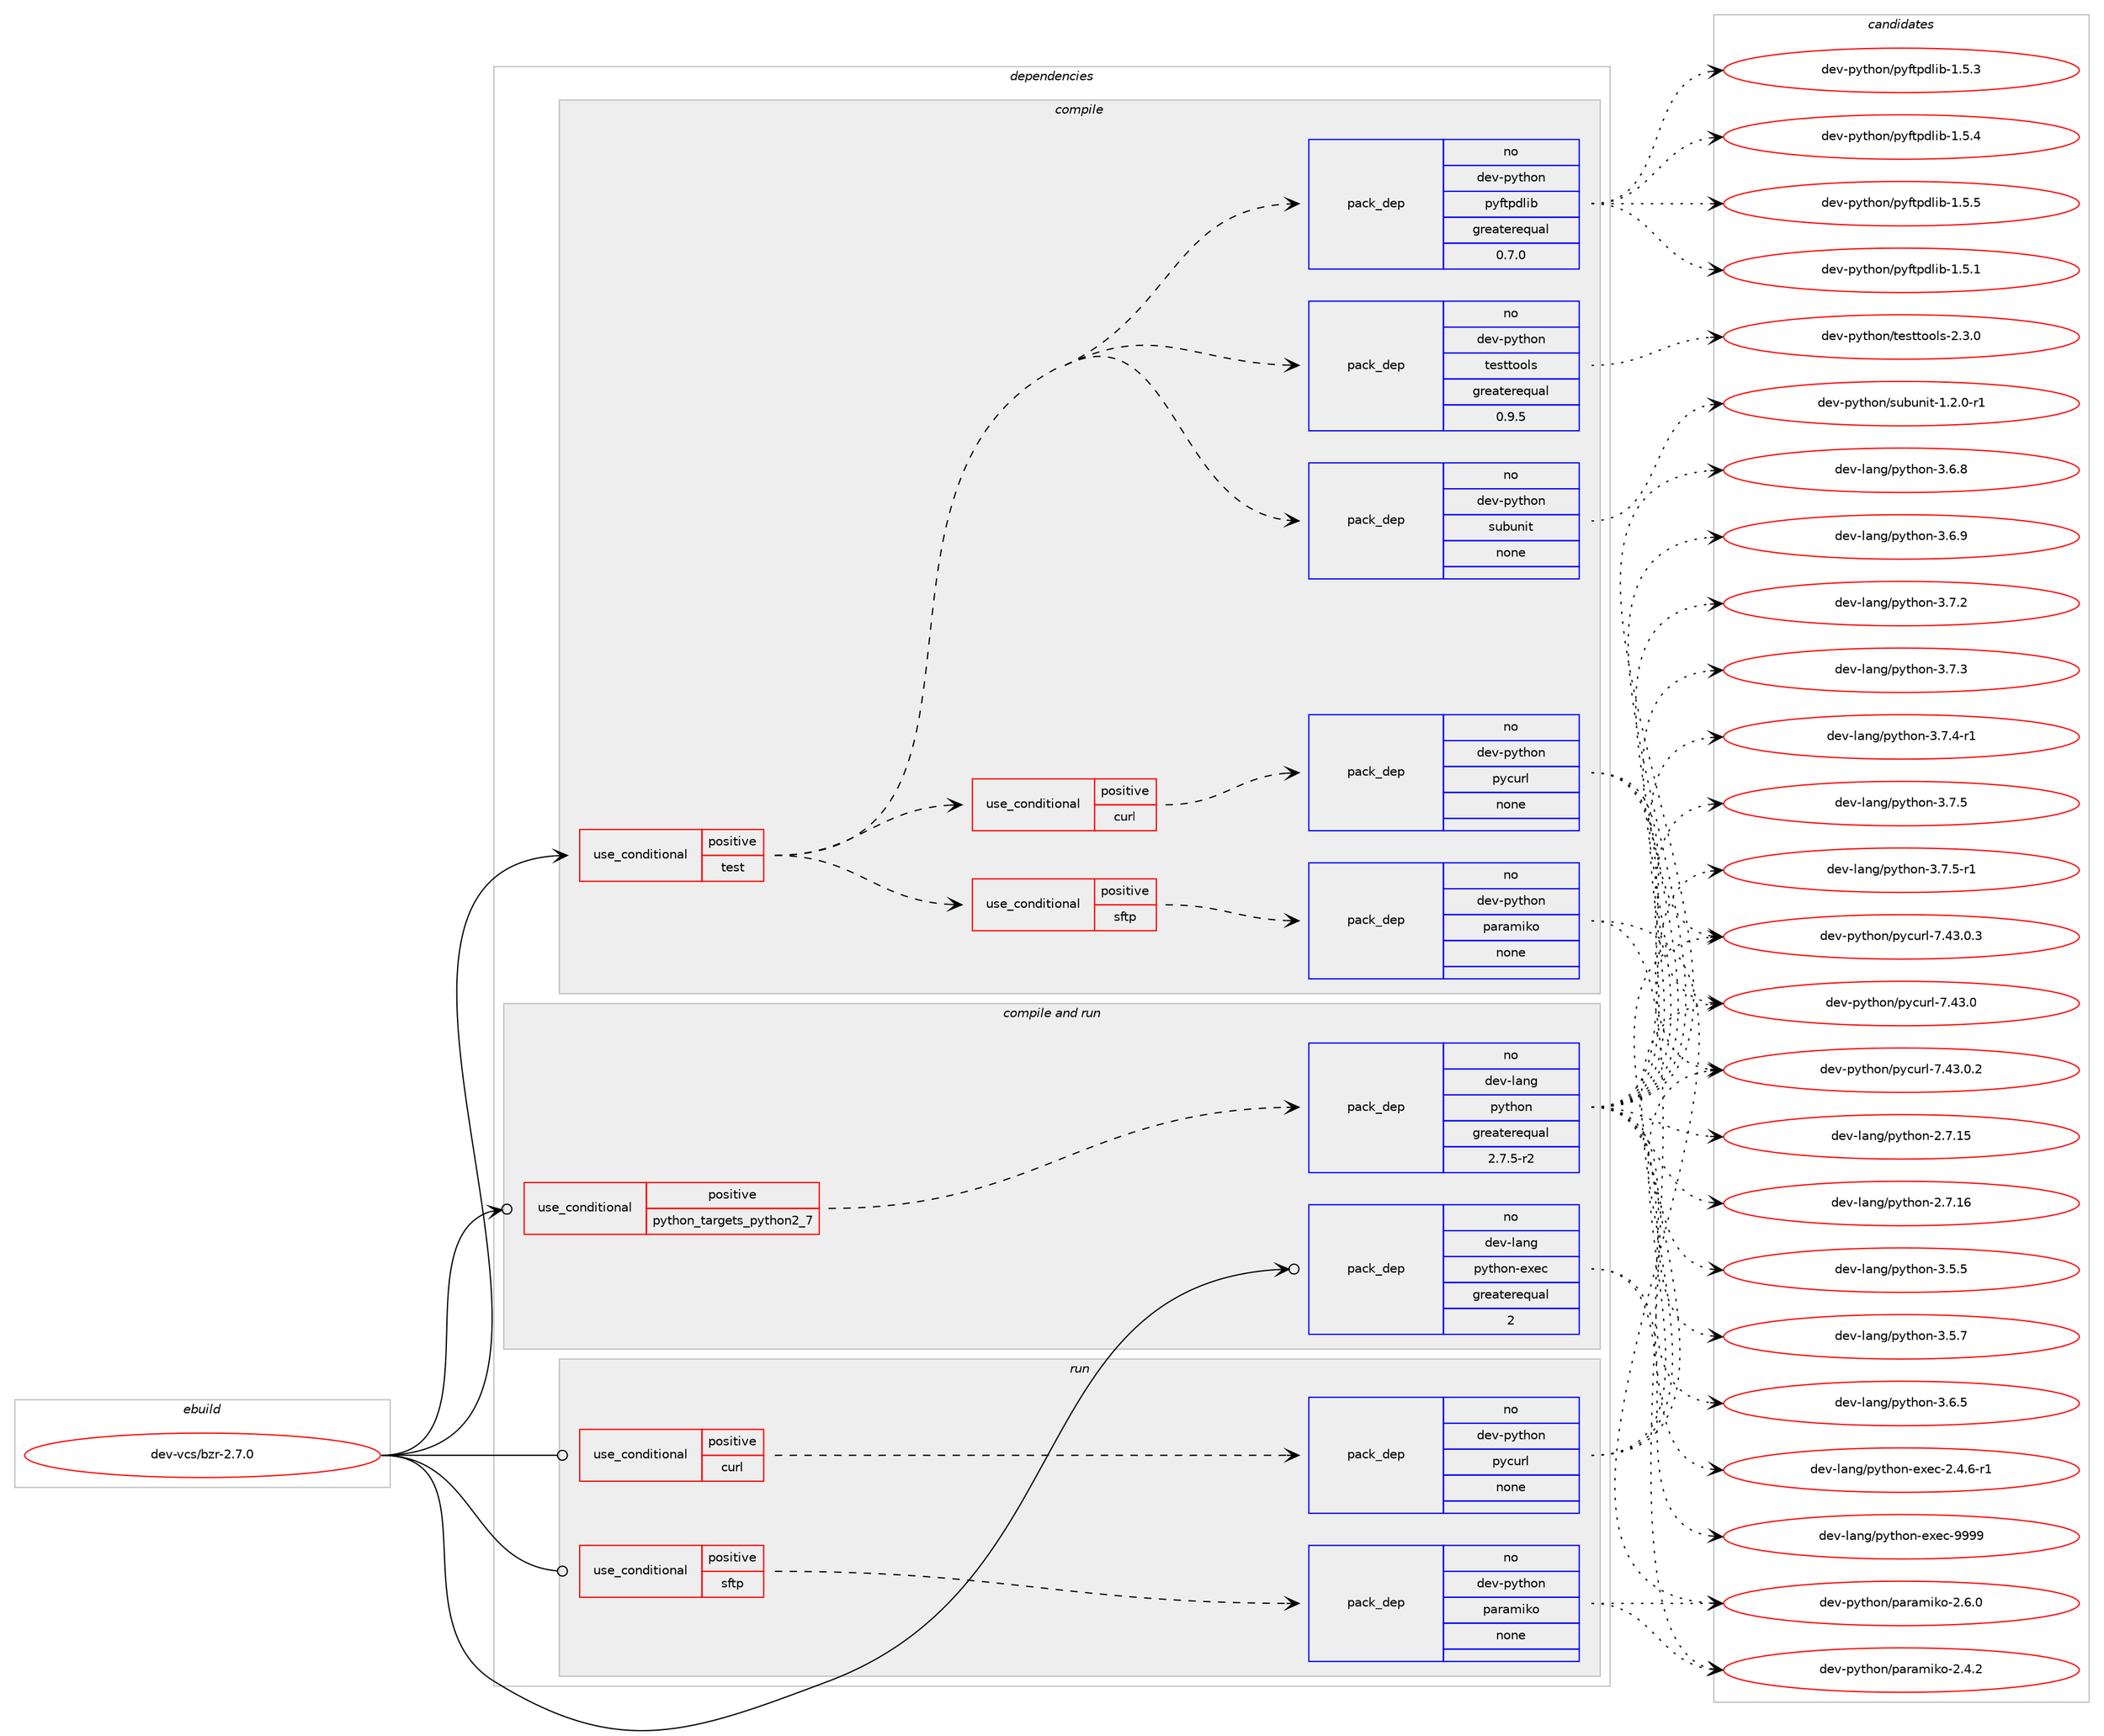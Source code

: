 digraph prolog {

# *************
# Graph options
# *************

newrank=true;
concentrate=true;
compound=true;
graph [rankdir=LR,fontname=Helvetica,fontsize=10,ranksep=1.5];#, ranksep=2.5, nodesep=0.2];
edge  [arrowhead=vee];
node  [fontname=Helvetica,fontsize=10];

# **********
# The ebuild
# **********

subgraph cluster_leftcol {
color=gray;
rank=same;
label=<<i>ebuild</i>>;
id [label="dev-vcs/bzr-2.7.0", color=red, width=4, href="../dev-vcs/bzr-2.7.0.svg"];
}

# ****************
# The dependencies
# ****************

subgraph cluster_midcol {
color=gray;
label=<<i>dependencies</i>>;
subgraph cluster_compile {
fillcolor="#eeeeee";
style=filled;
label=<<i>compile</i>>;
subgraph cond183482 {
dependency732959 [label=<<TABLE BORDER="0" CELLBORDER="1" CELLSPACING="0" CELLPADDING="4"><TR><TD ROWSPAN="3" CELLPADDING="10">use_conditional</TD></TR><TR><TD>positive</TD></TR><TR><TD>test</TD></TR></TABLE>>, shape=none, color=red];
subgraph cond183483 {
dependency732960 [label=<<TABLE BORDER="0" CELLBORDER="1" CELLSPACING="0" CELLPADDING="4"><TR><TD ROWSPAN="3" CELLPADDING="10">use_conditional</TD></TR><TR><TD>positive</TD></TR><TR><TD>curl</TD></TR></TABLE>>, shape=none, color=red];
subgraph pack537260 {
dependency732961 [label=<<TABLE BORDER="0" CELLBORDER="1" CELLSPACING="0" CELLPADDING="4" WIDTH="220"><TR><TD ROWSPAN="6" CELLPADDING="30">pack_dep</TD></TR><TR><TD WIDTH="110">no</TD></TR><TR><TD>dev-python</TD></TR><TR><TD>pycurl</TD></TR><TR><TD>none</TD></TR><TR><TD></TD></TR></TABLE>>, shape=none, color=blue];
}
dependency732960:e -> dependency732961:w [weight=20,style="dashed",arrowhead="vee"];
}
dependency732959:e -> dependency732960:w [weight=20,style="dashed",arrowhead="vee"];
subgraph cond183484 {
dependency732962 [label=<<TABLE BORDER="0" CELLBORDER="1" CELLSPACING="0" CELLPADDING="4"><TR><TD ROWSPAN="3" CELLPADDING="10">use_conditional</TD></TR><TR><TD>positive</TD></TR><TR><TD>sftp</TD></TR></TABLE>>, shape=none, color=red];
subgraph pack537261 {
dependency732963 [label=<<TABLE BORDER="0" CELLBORDER="1" CELLSPACING="0" CELLPADDING="4" WIDTH="220"><TR><TD ROWSPAN="6" CELLPADDING="30">pack_dep</TD></TR><TR><TD WIDTH="110">no</TD></TR><TR><TD>dev-python</TD></TR><TR><TD>paramiko</TD></TR><TR><TD>none</TD></TR><TR><TD></TD></TR></TABLE>>, shape=none, color=blue];
}
dependency732962:e -> dependency732963:w [weight=20,style="dashed",arrowhead="vee"];
}
dependency732959:e -> dependency732962:w [weight=20,style="dashed",arrowhead="vee"];
subgraph pack537262 {
dependency732964 [label=<<TABLE BORDER="0" CELLBORDER="1" CELLSPACING="0" CELLPADDING="4" WIDTH="220"><TR><TD ROWSPAN="6" CELLPADDING="30">pack_dep</TD></TR><TR><TD WIDTH="110">no</TD></TR><TR><TD>dev-python</TD></TR><TR><TD>pyftpdlib</TD></TR><TR><TD>greaterequal</TD></TR><TR><TD>0.7.0</TD></TR></TABLE>>, shape=none, color=blue];
}
dependency732959:e -> dependency732964:w [weight=20,style="dashed",arrowhead="vee"];
subgraph pack537263 {
dependency732965 [label=<<TABLE BORDER="0" CELLBORDER="1" CELLSPACING="0" CELLPADDING="4" WIDTH="220"><TR><TD ROWSPAN="6" CELLPADDING="30">pack_dep</TD></TR><TR><TD WIDTH="110">no</TD></TR><TR><TD>dev-python</TD></TR><TR><TD>subunit</TD></TR><TR><TD>none</TD></TR><TR><TD></TD></TR></TABLE>>, shape=none, color=blue];
}
dependency732959:e -> dependency732965:w [weight=20,style="dashed",arrowhead="vee"];
subgraph pack537264 {
dependency732966 [label=<<TABLE BORDER="0" CELLBORDER="1" CELLSPACING="0" CELLPADDING="4" WIDTH="220"><TR><TD ROWSPAN="6" CELLPADDING="30">pack_dep</TD></TR><TR><TD WIDTH="110">no</TD></TR><TR><TD>dev-python</TD></TR><TR><TD>testtools</TD></TR><TR><TD>greaterequal</TD></TR><TR><TD>0.9.5</TD></TR></TABLE>>, shape=none, color=blue];
}
dependency732959:e -> dependency732966:w [weight=20,style="dashed",arrowhead="vee"];
}
id:e -> dependency732959:w [weight=20,style="solid",arrowhead="vee"];
}
subgraph cluster_compileandrun {
fillcolor="#eeeeee";
style=filled;
label=<<i>compile and run</i>>;
subgraph cond183485 {
dependency732967 [label=<<TABLE BORDER="0" CELLBORDER="1" CELLSPACING="0" CELLPADDING="4"><TR><TD ROWSPAN="3" CELLPADDING="10">use_conditional</TD></TR><TR><TD>positive</TD></TR><TR><TD>python_targets_python2_7</TD></TR></TABLE>>, shape=none, color=red];
subgraph pack537265 {
dependency732968 [label=<<TABLE BORDER="0" CELLBORDER="1" CELLSPACING="0" CELLPADDING="4" WIDTH="220"><TR><TD ROWSPAN="6" CELLPADDING="30">pack_dep</TD></TR><TR><TD WIDTH="110">no</TD></TR><TR><TD>dev-lang</TD></TR><TR><TD>python</TD></TR><TR><TD>greaterequal</TD></TR><TR><TD>2.7.5-r2</TD></TR></TABLE>>, shape=none, color=blue];
}
dependency732967:e -> dependency732968:w [weight=20,style="dashed",arrowhead="vee"];
}
id:e -> dependency732967:w [weight=20,style="solid",arrowhead="odotvee"];
subgraph pack537266 {
dependency732969 [label=<<TABLE BORDER="0" CELLBORDER="1" CELLSPACING="0" CELLPADDING="4" WIDTH="220"><TR><TD ROWSPAN="6" CELLPADDING="30">pack_dep</TD></TR><TR><TD WIDTH="110">no</TD></TR><TR><TD>dev-lang</TD></TR><TR><TD>python-exec</TD></TR><TR><TD>greaterequal</TD></TR><TR><TD>2</TD></TR></TABLE>>, shape=none, color=blue];
}
id:e -> dependency732969:w [weight=20,style="solid",arrowhead="odotvee"];
}
subgraph cluster_run {
fillcolor="#eeeeee";
style=filled;
label=<<i>run</i>>;
subgraph cond183486 {
dependency732970 [label=<<TABLE BORDER="0" CELLBORDER="1" CELLSPACING="0" CELLPADDING="4"><TR><TD ROWSPAN="3" CELLPADDING="10">use_conditional</TD></TR><TR><TD>positive</TD></TR><TR><TD>curl</TD></TR></TABLE>>, shape=none, color=red];
subgraph pack537267 {
dependency732971 [label=<<TABLE BORDER="0" CELLBORDER="1" CELLSPACING="0" CELLPADDING="4" WIDTH="220"><TR><TD ROWSPAN="6" CELLPADDING="30">pack_dep</TD></TR><TR><TD WIDTH="110">no</TD></TR><TR><TD>dev-python</TD></TR><TR><TD>pycurl</TD></TR><TR><TD>none</TD></TR><TR><TD></TD></TR></TABLE>>, shape=none, color=blue];
}
dependency732970:e -> dependency732971:w [weight=20,style="dashed",arrowhead="vee"];
}
id:e -> dependency732970:w [weight=20,style="solid",arrowhead="odot"];
subgraph cond183487 {
dependency732972 [label=<<TABLE BORDER="0" CELLBORDER="1" CELLSPACING="0" CELLPADDING="4"><TR><TD ROWSPAN="3" CELLPADDING="10">use_conditional</TD></TR><TR><TD>positive</TD></TR><TR><TD>sftp</TD></TR></TABLE>>, shape=none, color=red];
subgraph pack537268 {
dependency732973 [label=<<TABLE BORDER="0" CELLBORDER="1" CELLSPACING="0" CELLPADDING="4" WIDTH="220"><TR><TD ROWSPAN="6" CELLPADDING="30">pack_dep</TD></TR><TR><TD WIDTH="110">no</TD></TR><TR><TD>dev-python</TD></TR><TR><TD>paramiko</TD></TR><TR><TD>none</TD></TR><TR><TD></TD></TR></TABLE>>, shape=none, color=blue];
}
dependency732972:e -> dependency732973:w [weight=20,style="dashed",arrowhead="vee"];
}
id:e -> dependency732972:w [weight=20,style="solid",arrowhead="odot"];
}
}

# **************
# The candidates
# **************

subgraph cluster_choices {
rank=same;
color=gray;
label=<<i>candidates</i>>;

subgraph choice537260 {
color=black;
nodesep=1;
choice10010111845112121116104111110471121219911711410845554652514648 [label="dev-python/pycurl-7.43.0", color=red, width=4,href="../dev-python/pycurl-7.43.0.svg"];
choice100101118451121211161041111104711212199117114108455546525146484650 [label="dev-python/pycurl-7.43.0.2", color=red, width=4,href="../dev-python/pycurl-7.43.0.2.svg"];
choice100101118451121211161041111104711212199117114108455546525146484651 [label="dev-python/pycurl-7.43.0.3", color=red, width=4,href="../dev-python/pycurl-7.43.0.3.svg"];
dependency732961:e -> choice10010111845112121116104111110471121219911711410845554652514648:w [style=dotted,weight="100"];
dependency732961:e -> choice100101118451121211161041111104711212199117114108455546525146484650:w [style=dotted,weight="100"];
dependency732961:e -> choice100101118451121211161041111104711212199117114108455546525146484651:w [style=dotted,weight="100"];
}
subgraph choice537261 {
color=black;
nodesep=1;
choice10010111845112121116104111110471129711497109105107111455046524650 [label="dev-python/paramiko-2.4.2", color=red, width=4,href="../dev-python/paramiko-2.4.2.svg"];
choice10010111845112121116104111110471129711497109105107111455046544648 [label="dev-python/paramiko-2.6.0", color=red, width=4,href="../dev-python/paramiko-2.6.0.svg"];
dependency732963:e -> choice10010111845112121116104111110471129711497109105107111455046524650:w [style=dotted,weight="100"];
dependency732963:e -> choice10010111845112121116104111110471129711497109105107111455046544648:w [style=dotted,weight="100"];
}
subgraph choice537262 {
color=black;
nodesep=1;
choice100101118451121211161041111104711212110211611210010810598454946534649 [label="dev-python/pyftpdlib-1.5.1", color=red, width=4,href="../dev-python/pyftpdlib-1.5.1.svg"];
choice100101118451121211161041111104711212110211611210010810598454946534651 [label="dev-python/pyftpdlib-1.5.3", color=red, width=4,href="../dev-python/pyftpdlib-1.5.3.svg"];
choice100101118451121211161041111104711212110211611210010810598454946534652 [label="dev-python/pyftpdlib-1.5.4", color=red, width=4,href="../dev-python/pyftpdlib-1.5.4.svg"];
choice100101118451121211161041111104711212110211611210010810598454946534653 [label="dev-python/pyftpdlib-1.5.5", color=red, width=4,href="../dev-python/pyftpdlib-1.5.5.svg"];
dependency732964:e -> choice100101118451121211161041111104711212110211611210010810598454946534649:w [style=dotted,weight="100"];
dependency732964:e -> choice100101118451121211161041111104711212110211611210010810598454946534651:w [style=dotted,weight="100"];
dependency732964:e -> choice100101118451121211161041111104711212110211611210010810598454946534652:w [style=dotted,weight="100"];
dependency732964:e -> choice100101118451121211161041111104711212110211611210010810598454946534653:w [style=dotted,weight="100"];
}
subgraph choice537263 {
color=black;
nodesep=1;
choice1001011184511212111610411111047115117981171101051164549465046484511449 [label="dev-python/subunit-1.2.0-r1", color=red, width=4,href="../dev-python/subunit-1.2.0-r1.svg"];
dependency732965:e -> choice1001011184511212111610411111047115117981171101051164549465046484511449:w [style=dotted,weight="100"];
}
subgraph choice537264 {
color=black;
nodesep=1;
choice1001011184511212111610411111047116101115116116111111108115455046514648 [label="dev-python/testtools-2.3.0", color=red, width=4,href="../dev-python/testtools-2.3.0.svg"];
dependency732966:e -> choice1001011184511212111610411111047116101115116116111111108115455046514648:w [style=dotted,weight="100"];
}
subgraph choice537265 {
color=black;
nodesep=1;
choice10010111845108971101034711212111610411111045504655464953 [label="dev-lang/python-2.7.15", color=red, width=4,href="../dev-lang/python-2.7.15.svg"];
choice10010111845108971101034711212111610411111045504655464954 [label="dev-lang/python-2.7.16", color=red, width=4,href="../dev-lang/python-2.7.16.svg"];
choice100101118451089711010347112121116104111110455146534653 [label="dev-lang/python-3.5.5", color=red, width=4,href="../dev-lang/python-3.5.5.svg"];
choice100101118451089711010347112121116104111110455146534655 [label="dev-lang/python-3.5.7", color=red, width=4,href="../dev-lang/python-3.5.7.svg"];
choice100101118451089711010347112121116104111110455146544653 [label="dev-lang/python-3.6.5", color=red, width=4,href="../dev-lang/python-3.6.5.svg"];
choice100101118451089711010347112121116104111110455146544656 [label="dev-lang/python-3.6.8", color=red, width=4,href="../dev-lang/python-3.6.8.svg"];
choice100101118451089711010347112121116104111110455146544657 [label="dev-lang/python-3.6.9", color=red, width=4,href="../dev-lang/python-3.6.9.svg"];
choice100101118451089711010347112121116104111110455146554650 [label="dev-lang/python-3.7.2", color=red, width=4,href="../dev-lang/python-3.7.2.svg"];
choice100101118451089711010347112121116104111110455146554651 [label="dev-lang/python-3.7.3", color=red, width=4,href="../dev-lang/python-3.7.3.svg"];
choice1001011184510897110103471121211161041111104551465546524511449 [label="dev-lang/python-3.7.4-r1", color=red, width=4,href="../dev-lang/python-3.7.4-r1.svg"];
choice100101118451089711010347112121116104111110455146554653 [label="dev-lang/python-3.7.5", color=red, width=4,href="../dev-lang/python-3.7.5.svg"];
choice1001011184510897110103471121211161041111104551465546534511449 [label="dev-lang/python-3.7.5-r1", color=red, width=4,href="../dev-lang/python-3.7.5-r1.svg"];
dependency732968:e -> choice10010111845108971101034711212111610411111045504655464953:w [style=dotted,weight="100"];
dependency732968:e -> choice10010111845108971101034711212111610411111045504655464954:w [style=dotted,weight="100"];
dependency732968:e -> choice100101118451089711010347112121116104111110455146534653:w [style=dotted,weight="100"];
dependency732968:e -> choice100101118451089711010347112121116104111110455146534655:w [style=dotted,weight="100"];
dependency732968:e -> choice100101118451089711010347112121116104111110455146544653:w [style=dotted,weight="100"];
dependency732968:e -> choice100101118451089711010347112121116104111110455146544656:w [style=dotted,weight="100"];
dependency732968:e -> choice100101118451089711010347112121116104111110455146544657:w [style=dotted,weight="100"];
dependency732968:e -> choice100101118451089711010347112121116104111110455146554650:w [style=dotted,weight="100"];
dependency732968:e -> choice100101118451089711010347112121116104111110455146554651:w [style=dotted,weight="100"];
dependency732968:e -> choice1001011184510897110103471121211161041111104551465546524511449:w [style=dotted,weight="100"];
dependency732968:e -> choice100101118451089711010347112121116104111110455146554653:w [style=dotted,weight="100"];
dependency732968:e -> choice1001011184510897110103471121211161041111104551465546534511449:w [style=dotted,weight="100"];
}
subgraph choice537266 {
color=black;
nodesep=1;
choice10010111845108971101034711212111610411111045101120101994550465246544511449 [label="dev-lang/python-exec-2.4.6-r1", color=red, width=4,href="../dev-lang/python-exec-2.4.6-r1.svg"];
choice10010111845108971101034711212111610411111045101120101994557575757 [label="dev-lang/python-exec-9999", color=red, width=4,href="../dev-lang/python-exec-9999.svg"];
dependency732969:e -> choice10010111845108971101034711212111610411111045101120101994550465246544511449:w [style=dotted,weight="100"];
dependency732969:e -> choice10010111845108971101034711212111610411111045101120101994557575757:w [style=dotted,weight="100"];
}
subgraph choice537267 {
color=black;
nodesep=1;
choice10010111845112121116104111110471121219911711410845554652514648 [label="dev-python/pycurl-7.43.0", color=red, width=4,href="../dev-python/pycurl-7.43.0.svg"];
choice100101118451121211161041111104711212199117114108455546525146484650 [label="dev-python/pycurl-7.43.0.2", color=red, width=4,href="../dev-python/pycurl-7.43.0.2.svg"];
choice100101118451121211161041111104711212199117114108455546525146484651 [label="dev-python/pycurl-7.43.0.3", color=red, width=4,href="../dev-python/pycurl-7.43.0.3.svg"];
dependency732971:e -> choice10010111845112121116104111110471121219911711410845554652514648:w [style=dotted,weight="100"];
dependency732971:e -> choice100101118451121211161041111104711212199117114108455546525146484650:w [style=dotted,weight="100"];
dependency732971:e -> choice100101118451121211161041111104711212199117114108455546525146484651:w [style=dotted,weight="100"];
}
subgraph choice537268 {
color=black;
nodesep=1;
choice10010111845112121116104111110471129711497109105107111455046524650 [label="dev-python/paramiko-2.4.2", color=red, width=4,href="../dev-python/paramiko-2.4.2.svg"];
choice10010111845112121116104111110471129711497109105107111455046544648 [label="dev-python/paramiko-2.6.0", color=red, width=4,href="../dev-python/paramiko-2.6.0.svg"];
dependency732973:e -> choice10010111845112121116104111110471129711497109105107111455046524650:w [style=dotted,weight="100"];
dependency732973:e -> choice10010111845112121116104111110471129711497109105107111455046544648:w [style=dotted,weight="100"];
}
}

}
